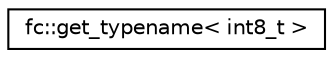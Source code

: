 digraph "Graphical Class Hierarchy"
{
  edge [fontname="Helvetica",fontsize="10",labelfontname="Helvetica",labelfontsize="10"];
  node [fontname="Helvetica",fontsize="10",shape=record];
  rankdir="LR";
  Node0 [label="fc::get_typename\< int8_t \>",height=0.2,width=0.4,color="black", fillcolor="white", style="filled",URL="$structfc_1_1get__typename_3_01int8__t_01_4.html"];
}
